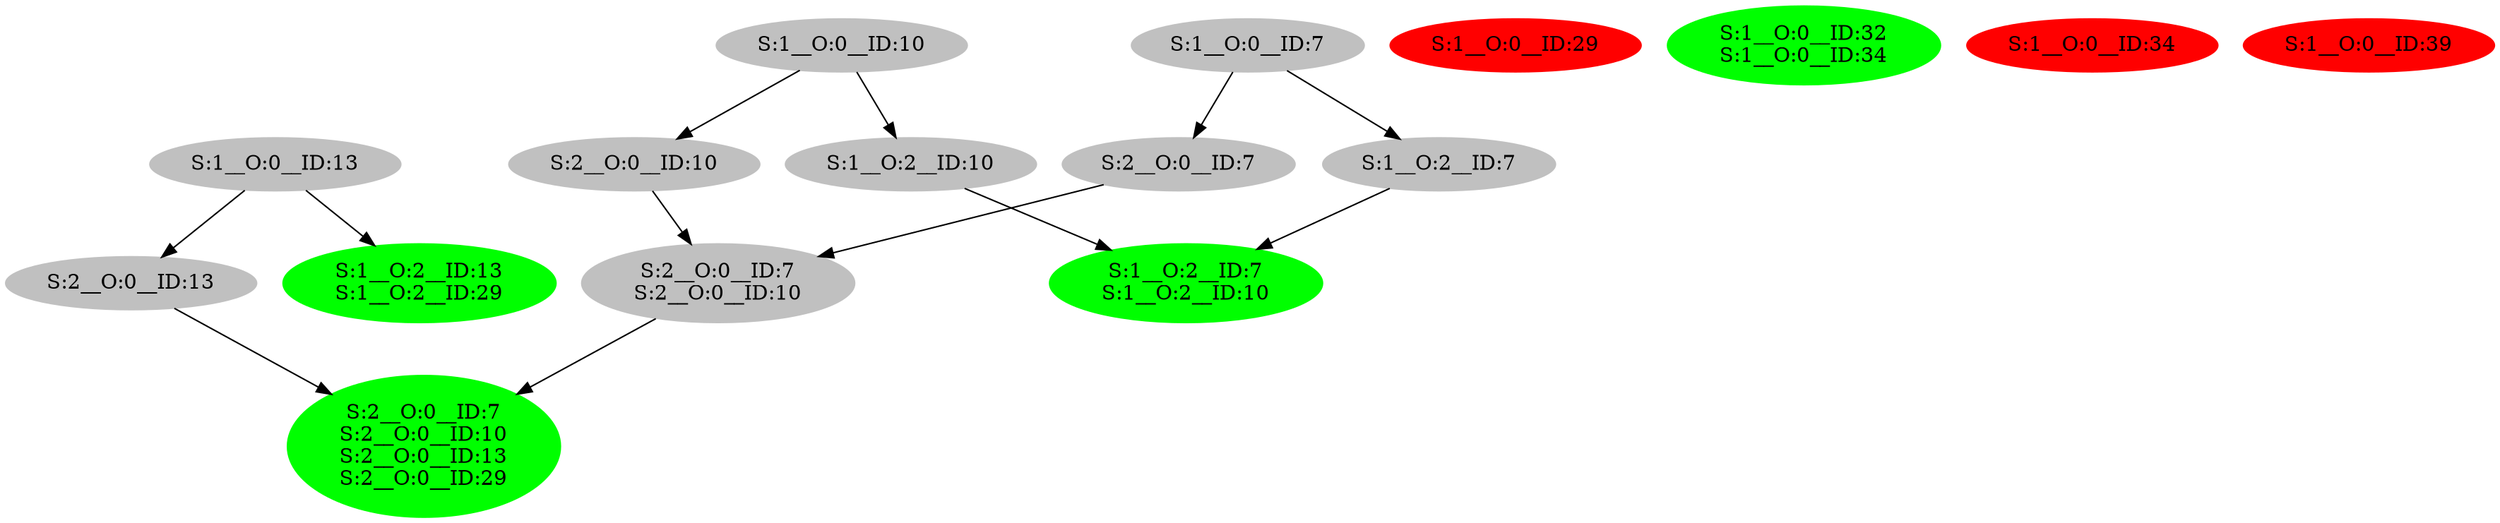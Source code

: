 strict digraph  {
0 [color=grey, label="S:1__O:0__ID:7", style=filled];
1 [color=grey, label="S:2__O:0__ID:7", style=filled];
2 [color=grey, label="S:2__O:0__ID:7
S:2__O:0__ID:10", style=filled];
3 [color=green, label="S:2__O:0__ID:7
S:2__O:0__ID:10
S:2__O:0__ID:13
S:2__O:0__ID:29", style=filled];
4 [color=grey, label="S:1__O:2__ID:7", style=filled];
5 [color=green, label="S:1__O:2__ID:7
S:1__O:2__ID:10", style=filled];
6 [color=grey, label="S:1__O:0__ID:10", style=filled];
7 [color=grey, label="S:2__O:0__ID:10", style=filled];
8 [color=grey, label="S:1__O:2__ID:10", style=filled];
9 [color=grey, label="S:1__O:0__ID:13", style=filled];
10 [color=grey, label="S:2__O:0__ID:13", style=filled];
11 [color=green, label="S:1__O:2__ID:13
S:1__O:2__ID:29", style=filled];
12 [color=red, label="S:1__O:0__ID:29", style=filled];
13 [color=green, label="S:1__O:0__ID:32
S:1__O:0__ID:34", style=filled];
14 [color=red, label="S:1__O:0__ID:34", style=filled];
15 [color=red, label="S:1__O:0__ID:39", style=filled];
0 -> 1;
0 -> 4;
1 -> 2;
2 -> 3;
4 -> 5;
6 -> 7;
6 -> 8;
7 -> 2;
8 -> 5;
9 -> 10;
9 -> 11;
10 -> 3;
}
